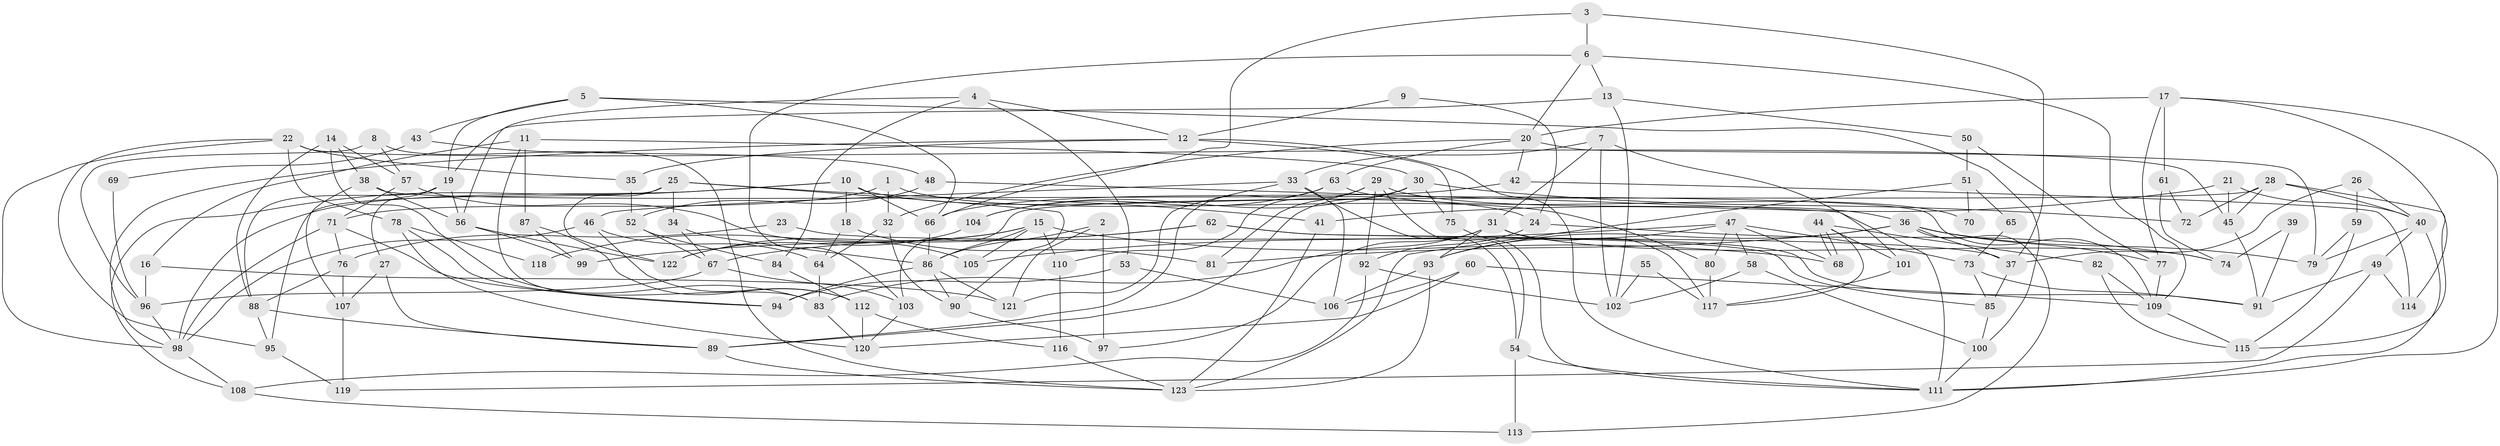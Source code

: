 // coarse degree distribution, {5: 0.19767441860465115, 3: 0.2441860465116279, 8: 0.03488372093023256, 6: 0.1511627906976744, 2: 0.046511627906976744, 7: 0.13953488372093023, 4: 0.1744186046511628, 10: 0.011627906976744186}
// Generated by graph-tools (version 1.1) at 2025/52/02/27/25 19:52:02]
// undirected, 123 vertices, 246 edges
graph export_dot {
graph [start="1"]
  node [color=gray90,style=filled];
  1;
  2;
  3;
  4;
  5;
  6;
  7;
  8;
  9;
  10;
  11;
  12;
  13;
  14;
  15;
  16;
  17;
  18;
  19;
  20;
  21;
  22;
  23;
  24;
  25;
  26;
  27;
  28;
  29;
  30;
  31;
  32;
  33;
  34;
  35;
  36;
  37;
  38;
  39;
  40;
  41;
  42;
  43;
  44;
  45;
  46;
  47;
  48;
  49;
  50;
  51;
  52;
  53;
  54;
  55;
  56;
  57;
  58;
  59;
  60;
  61;
  62;
  63;
  64;
  65;
  66;
  67;
  68;
  69;
  70;
  71;
  72;
  73;
  74;
  75;
  76;
  77;
  78;
  79;
  80;
  81;
  82;
  83;
  84;
  85;
  86;
  87;
  88;
  89;
  90;
  91;
  92;
  93;
  94;
  95;
  96;
  97;
  98;
  99;
  100;
  101;
  102;
  103;
  104;
  105;
  106;
  107;
  108;
  109;
  110;
  111;
  112;
  113;
  114;
  115;
  116;
  117;
  118;
  119;
  120;
  121;
  122;
  123;
  1 -- 32;
  1 -- 71;
  1 -- 80;
  2 -- 121;
  2 -- 97;
  2 -- 86;
  3 -- 66;
  3 -- 6;
  3 -- 37;
  4 -- 53;
  4 -- 12;
  4 -- 56;
  4 -- 84;
  5 -- 19;
  5 -- 100;
  5 -- 43;
  5 -- 66;
  6 -- 103;
  6 -- 20;
  6 -- 13;
  6 -- 109;
  7 -- 101;
  7 -- 33;
  7 -- 31;
  7 -- 102;
  8 -- 96;
  8 -- 57;
  8 -- 123;
  9 -- 24;
  9 -- 12;
  10 -- 108;
  10 -- 98;
  10 -- 18;
  10 -- 24;
  10 -- 66;
  11 -- 30;
  11 -- 87;
  11 -- 16;
  11 -- 83;
  12 -- 75;
  12 -- 111;
  12 -- 35;
  12 -- 98;
  13 -- 19;
  13 -- 50;
  13 -- 102;
  14 -- 57;
  14 -- 83;
  14 -- 38;
  14 -- 88;
  15 -- 110;
  15 -- 86;
  15 -- 68;
  15 -- 105;
  15 -- 118;
  15 -- 122;
  16 -- 121;
  16 -- 96;
  17 -- 61;
  17 -- 20;
  17 -- 77;
  17 -- 111;
  17 -- 114;
  18 -- 81;
  18 -- 64;
  19 -- 88;
  19 -- 56;
  19 -- 27;
  20 -- 79;
  20 -- 42;
  20 -- 32;
  20 -- 63;
  21 -- 45;
  21 -- 40;
  21 -- 41;
  22 -- 35;
  22 -- 98;
  22 -- 45;
  22 -- 78;
  22 -- 95;
  23 -- 76;
  23 -- 37;
  24 -- 92;
  24 -- 74;
  25 -- 122;
  25 -- 90;
  25 -- 34;
  25 -- 41;
  25 -- 95;
  26 -- 37;
  26 -- 59;
  26 -- 40;
  27 -- 89;
  27 -- 107;
  28 -- 45;
  28 -- 40;
  28 -- 72;
  28 -- 103;
  28 -- 115;
  29 -- 92;
  29 -- 36;
  29 -- 54;
  29 -- 81;
  29 -- 110;
  30 -- 104;
  30 -- 89;
  30 -- 72;
  30 -- 75;
  31 -- 83;
  31 -- 74;
  31 -- 93;
  31 -- 97;
  31 -- 117;
  32 -- 64;
  32 -- 90;
  33 -- 106;
  33 -- 46;
  33 -- 54;
  33 -- 121;
  34 -- 86;
  34 -- 67;
  35 -- 52;
  36 -- 93;
  36 -- 77;
  36 -- 37;
  36 -- 79;
  36 -- 81;
  36 -- 113;
  37 -- 85;
  38 -- 109;
  38 -- 56;
  38 -- 107;
  39 -- 74;
  39 -- 91;
  40 -- 111;
  40 -- 49;
  40 -- 79;
  41 -- 123;
  42 -- 114;
  42 -- 66;
  43 -- 48;
  43 -- 69;
  44 -- 117;
  44 -- 68;
  44 -- 68;
  44 -- 82;
  44 -- 101;
  45 -- 91;
  46 -- 98;
  46 -- 64;
  46 -- 112;
  47 -- 93;
  47 -- 68;
  47 -- 58;
  47 -- 73;
  47 -- 80;
  47 -- 105;
  48 -- 111;
  48 -- 52;
  49 -- 119;
  49 -- 91;
  49 -- 114;
  50 -- 77;
  50 -- 51;
  51 -- 123;
  51 -- 65;
  51 -- 70;
  52 -- 67;
  52 -- 84;
  53 -- 106;
  53 -- 94;
  54 -- 111;
  54 -- 113;
  55 -- 102;
  55 -- 117;
  56 -- 99;
  56 -- 122;
  57 -- 71;
  57 -- 105;
  58 -- 102;
  58 -- 100;
  59 -- 115;
  59 -- 79;
  60 -- 120;
  60 -- 109;
  60 -- 106;
  61 -- 72;
  61 -- 74;
  62 -- 85;
  62 -- 91;
  62 -- 67;
  62 -- 99;
  63 -- 89;
  63 -- 70;
  63 -- 104;
  64 -- 83;
  65 -- 73;
  66 -- 86;
  67 -- 96;
  67 -- 103;
  69 -- 96;
  71 -- 76;
  71 -- 98;
  71 -- 94;
  73 -- 85;
  73 -- 91;
  75 -- 111;
  76 -- 88;
  76 -- 107;
  77 -- 109;
  78 -- 94;
  78 -- 118;
  78 -- 120;
  80 -- 117;
  82 -- 115;
  82 -- 109;
  83 -- 120;
  84 -- 112;
  85 -- 100;
  86 -- 90;
  86 -- 94;
  86 -- 121;
  87 -- 99;
  87 -- 112;
  88 -- 95;
  88 -- 89;
  89 -- 123;
  90 -- 97;
  92 -- 102;
  92 -- 108;
  93 -- 123;
  93 -- 106;
  95 -- 119;
  96 -- 98;
  98 -- 108;
  100 -- 111;
  101 -- 117;
  103 -- 120;
  104 -- 122;
  107 -- 119;
  108 -- 113;
  109 -- 115;
  110 -- 116;
  112 -- 120;
  112 -- 116;
  116 -- 123;
}
